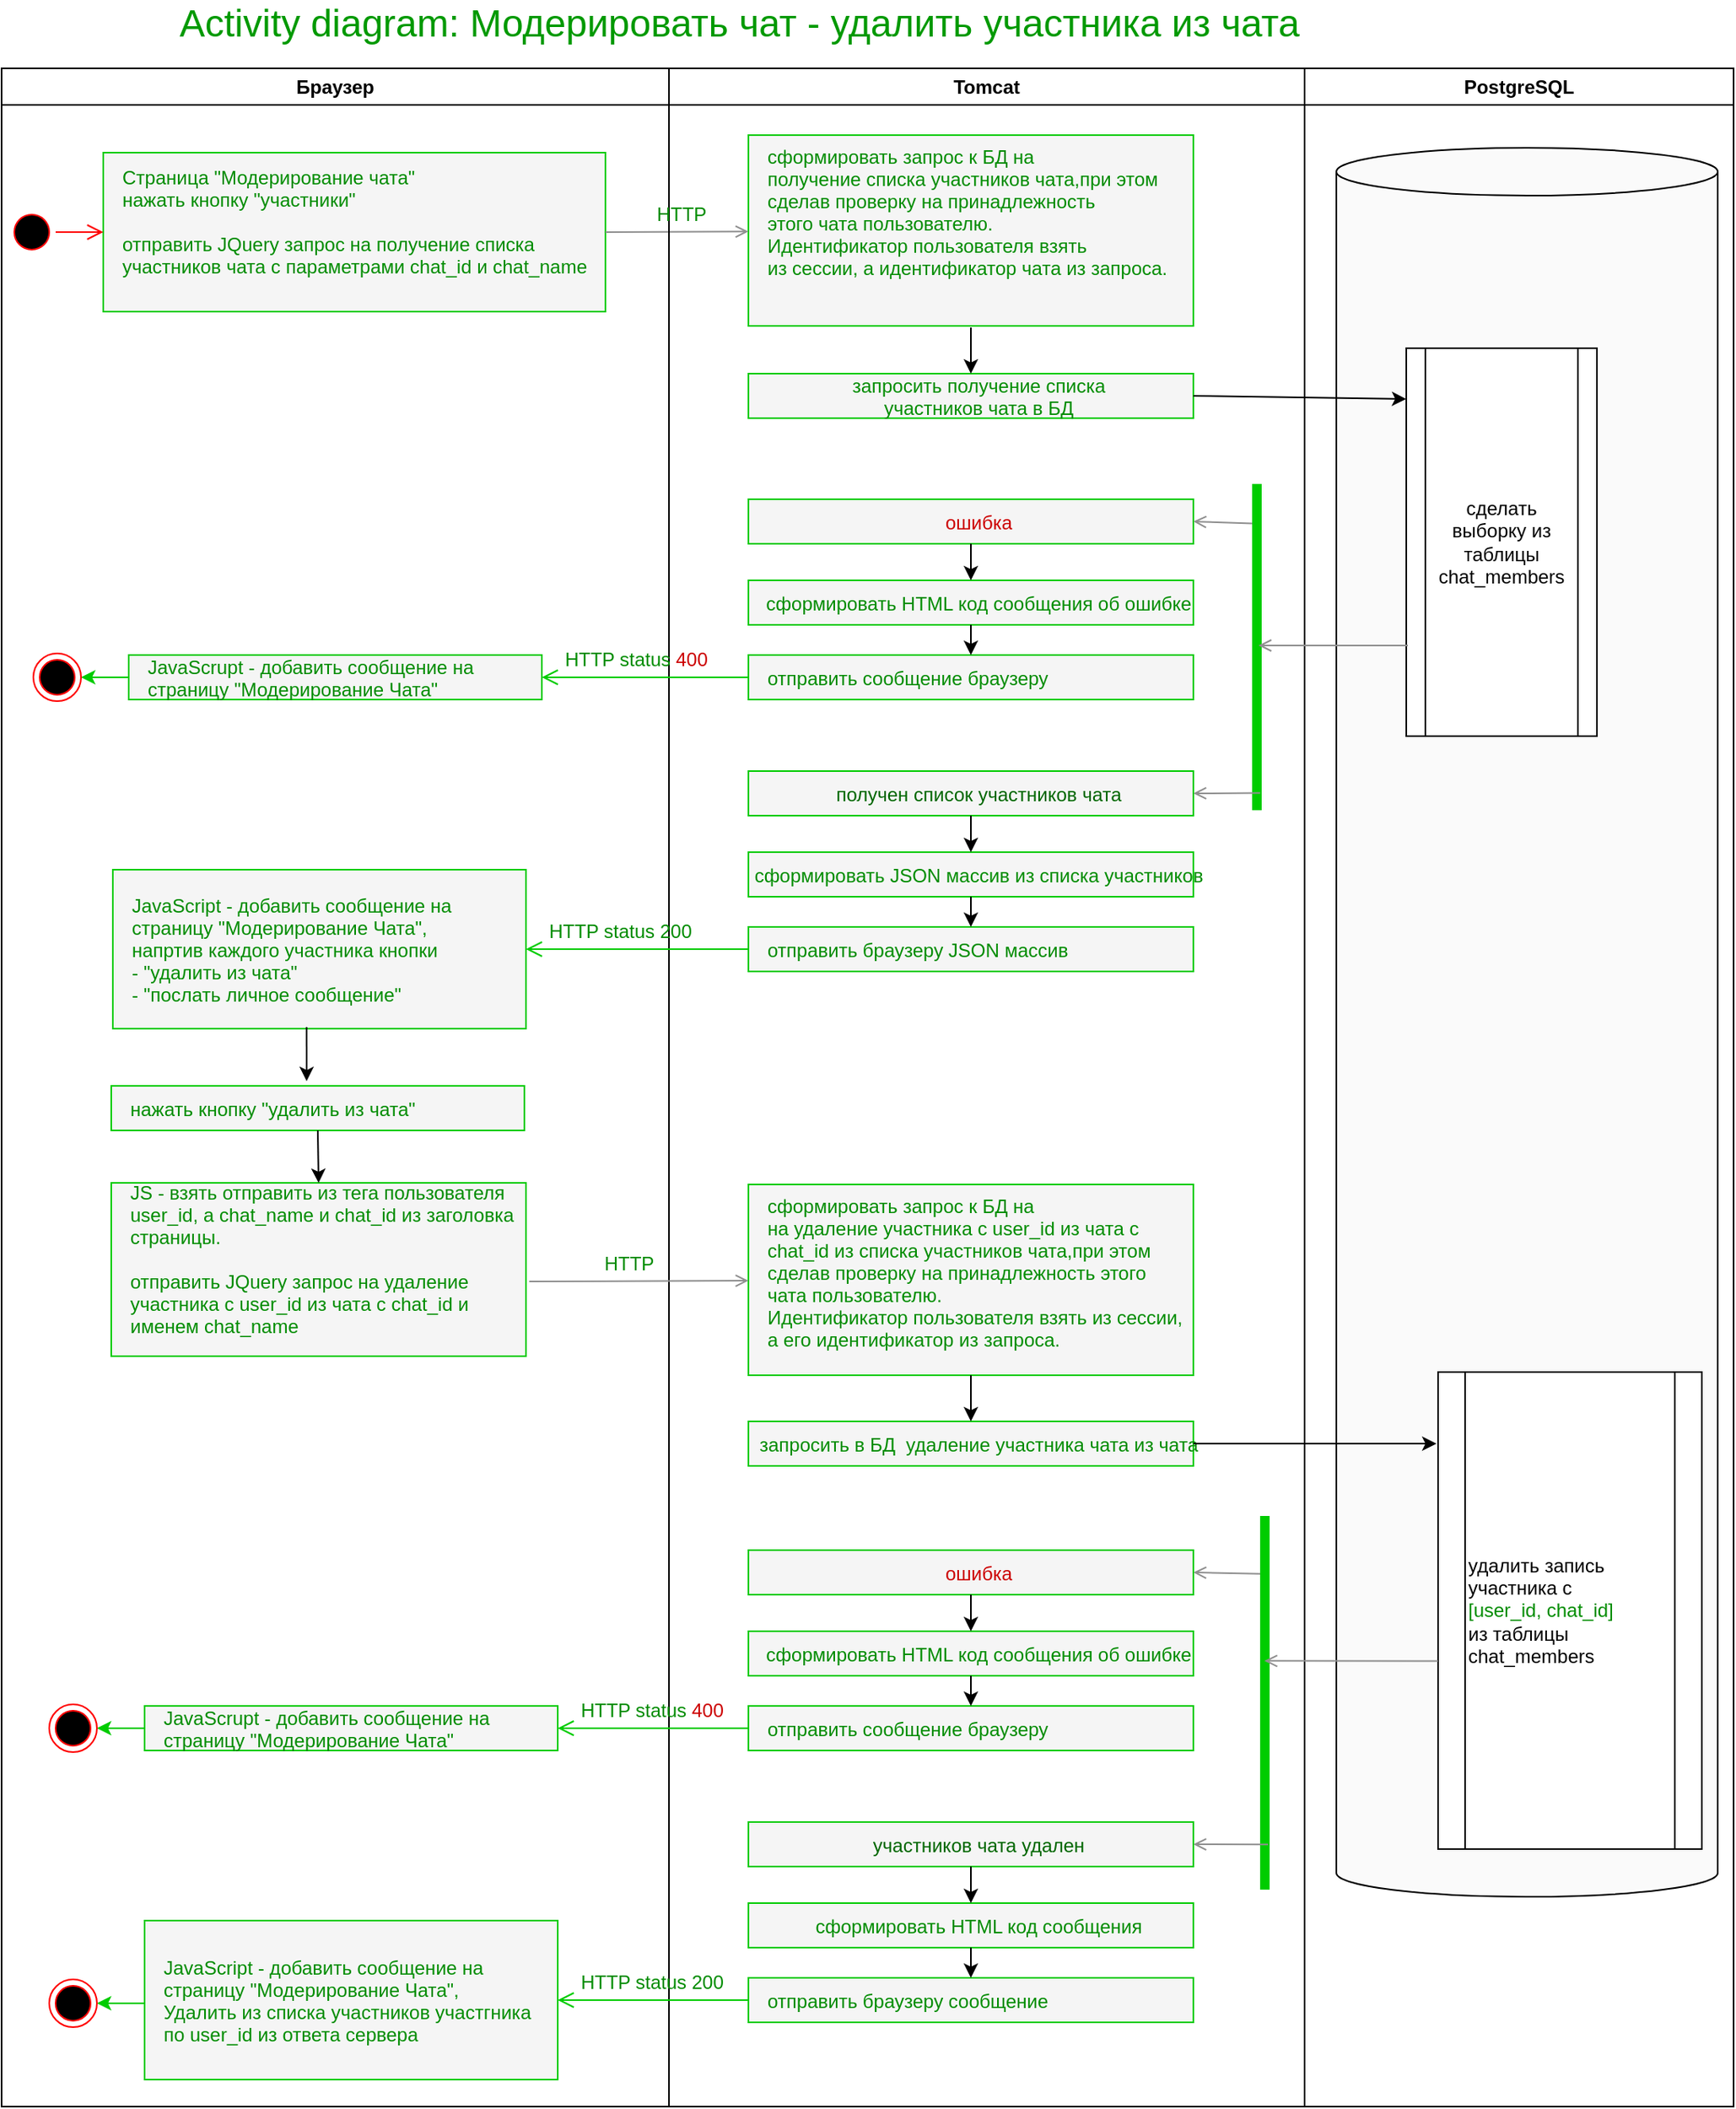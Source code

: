 <mxfile version="14.5.1" type="device"><diagram name="Page-1" id="e7e014a7-5840-1c2e-5031-d8a46d1fe8dd"><mxGraphModel dx="1086" dy="806" grid="1" gridSize="10" guides="1" tooltips="1" connect="1" arrows="1" fold="1" page="1" pageScale="1" pageWidth="1169" pageHeight="826" background="#ffffff" math="0" shadow="0"><root><mxCell id="0"/><mxCell id="1" parent="0"/><mxCell id="efD4BX0ZaGVkDCSMldKe-1" value="сформировать запрос к БД на &#10;получение списка участников чата,при этом &#10;сделав проверку на принадлежность &#10;этого чата пользователю. &#10;Идентификатор пользователя взять &#10;из сессии, а идентификатор чата из запроса. " style="align=left;spacingLeft=10;fillColor=#f5f5f5;strokeColor=#00CC00;fontColor=#008C00;container=0;verticalAlign=top;" vertex="1" parent="1"><mxGeometry x="520" y="120" width="280" height="120" as="geometry"/></mxCell><mxCell id="efD4BX0ZaGVkDCSMldKe-2" value="Страница &quot;Модерирование чата&quot;&#10;нажать кнопку &quot;участники&quot; &#10;&#10;отправить JQuery запрос на получение списка &#10;участников чата с параметрами chat_id и chat_name&#10;" style="align=left;spacingLeft=10;fillColor=#f5f5f5;strokeColor=#00CC00;fontColor=#008C00;container=0;" vertex="1" parent="1"><mxGeometry x="114" y="131" width="316" height="100" as="geometry"/></mxCell><mxCell id="efD4BX0ZaGVkDCSMldKe-3" value="" style="edgeStyle=elbowEdgeStyle;elbow=horizontal;verticalAlign=bottom;endArrow=open;endSize=8;strokeColor=#FF0000;endFill=1;rounded=0" edge="1" parent="1" source="efD4BX0ZaGVkDCSMldKe-7" target="efD4BX0ZaGVkDCSMldKe-2"><mxGeometry x="294" y="112" as="geometry"><mxPoint x="309" y="182" as="targetPoint"/></mxGeometry></mxCell><mxCell id="efD4BX0ZaGVkDCSMldKe-4" value="" style="endArrow=open;endFill=1;rounded=0;exitX=1;exitY=0.5;exitDx=0;exitDy=0;fontColor=#00CC00;strokeWidth=1;strokeColor=#8F8F8F;" edge="1" parent="1" source="efD4BX0ZaGVkDCSMldKe-2" target="efD4BX0ZaGVkDCSMldKe-1"><mxGeometry x="520" y="324" as="geometry"><mxPoint x="520" y="210" as="targetPoint"/></mxGeometry></mxCell><mxCell id="efD4BX0ZaGVkDCSMldKe-5" value="Activity diagram: Модерировать чат - удалить участника из чата" style="text;html=1;strokeColor=none;fillColor=none;align=left;verticalAlign=middle;whiteSpace=wrap;rounded=0;fontSize=24;fontColor=#009900;" vertex="1" parent="1"><mxGeometry x="160" y="40" width="890" height="20" as="geometry"/></mxCell><mxCell id="efD4BX0ZaGVkDCSMldKe-6" value="Браузер" style="swimlane;whiteSpace=wrap" vertex="1" parent="1"><mxGeometry x="50" y="78" width="420" height="1282" as="geometry"/></mxCell><mxCell id="efD4BX0ZaGVkDCSMldKe-7" value="" style="ellipse;shape=startState;fillColor=#000000;strokeColor=#ff0000;container=0;" vertex="1" parent="efD4BX0ZaGVkDCSMldKe-6"><mxGeometry x="4" y="88" width="30" height="30" as="geometry"/></mxCell><mxCell id="efD4BX0ZaGVkDCSMldKe-39" value="нажать кнопку &quot;удалить из чата&quot;" style="align=left;spacingLeft=10;fillColor=#f5f5f5;strokeColor=#00CC00;fontColor=#008C00;container=0;" vertex="1" parent="efD4BX0ZaGVkDCSMldKe-6"><mxGeometry x="69" y="640" width="260" height="28" as="geometry"/></mxCell><mxCell id="efD4BX0ZaGVkDCSMldKe-41" value="JS - взять отправить из тега пользователя &#10;user_id, а chat_name и chat_id из заголовка &#10;страницы.&#10;&#10;отправить JQuery запрос на удаление &#10;участника с user_id из чата с chat_id и&#10;именем chat_name &#10;" style="align=left;spacingLeft=10;fillColor=#f5f5f5;strokeColor=#00CC00;fontColor=#008C00;container=0;" vertex="1" parent="efD4BX0ZaGVkDCSMldKe-6"><mxGeometry x="69" y="701" width="261" height="109" as="geometry"/></mxCell><mxCell id="efD4BX0ZaGVkDCSMldKe-42" value="" style="endArrow=classic;html=1;fontColor=#006600;exitX=0.5;exitY=1;exitDx=0;exitDy=0;entryX=0.5;entryY=0;entryDx=0;entryDy=0;" edge="1" parent="efD4BX0ZaGVkDCSMldKe-6" source="efD4BX0ZaGVkDCSMldKe-39" target="efD4BX0ZaGVkDCSMldKe-41"><mxGeometry width="50" height="50" relative="1" as="geometry"><mxPoint x="300" y="682" as="sourcePoint"/><mxPoint x="350" y="632" as="targetPoint"/></mxGeometry></mxCell><mxCell id="efD4BX0ZaGVkDCSMldKe-46" value="HTTP" style="text;html=1;fillColor=none;align=center;verticalAlign=middle;whiteSpace=wrap;rounded=0;fontColor=#008C00;container=0;" vertex="1" parent="efD4BX0ZaGVkDCSMldKe-6"><mxGeometry x="370" y="742" width="50" height="20" as="geometry"/></mxCell><mxCell id="efD4BX0ZaGVkDCSMldKe-76" value="" style="endArrow=classic;html=1;strokeColor=#00CC00;strokeWidth=1;fontSize=24;fontColor=#009900;entryX=1;entryY=0.5;entryDx=0;entryDy=0;exitX=0;exitY=0.5;exitDx=0;exitDy=0;" edge="1" target="efD4BX0ZaGVkDCSMldKe-77" parent="efD4BX0ZaGVkDCSMldKe-6"><mxGeometry width="50" height="50" relative="1" as="geometry"><mxPoint x="90" y="1217" as="sourcePoint"/><mxPoint x="-300" y="1097" as="targetPoint"/></mxGeometry></mxCell><mxCell id="efD4BX0ZaGVkDCSMldKe-77" value="" style="ellipse;shape=endState;fillColor=#000000;strokeColor=#ff0000;container=0;" vertex="1" parent="efD4BX0ZaGVkDCSMldKe-6"><mxGeometry x="30" y="1202" width="30" height="30" as="geometry"/></mxCell><mxCell id="efD4BX0ZaGVkDCSMldKe-8" value="Tomcat" style="swimlane;whiteSpace=wrap" vertex="1" parent="1"><mxGeometry x="470" y="78" width="400" height="1282" as="geometry"/></mxCell><mxCell id="efD4BX0ZaGVkDCSMldKe-9" value="запросить получение списка&#10;участников чата в БД" style="align=center;spacingLeft=10;fillColor=#f5f5f5;strokeColor=#00CC00;fontColor=#008C00;container=0;" vertex="1" parent="efD4BX0ZaGVkDCSMldKe-8"><mxGeometry x="50" y="192" width="280" height="28" as="geometry"/></mxCell><mxCell id="efD4BX0ZaGVkDCSMldKe-10" value="HTTP" style="text;html=1;fillColor=none;align=center;verticalAlign=middle;whiteSpace=wrap;rounded=0;fontColor=#008C00;container=0;" vertex="1" parent="efD4BX0ZaGVkDCSMldKe-8"><mxGeometry x="-17" y="82" width="50" height="20" as="geometry"/></mxCell><mxCell id="efD4BX0ZaGVkDCSMldKe-11" value="ошибка" style="align=center;spacingLeft=10;fillColor=#f5f5f5;strokeColor=#00CC00;container=0;fontColor=#CC0000;" vertex="1" parent="efD4BX0ZaGVkDCSMldKe-8"><mxGeometry x="50" y="271" width="280" height="28" as="geometry"/></mxCell><mxCell id="efD4BX0ZaGVkDCSMldKe-12" value="сформировать HTML код сообщения об ошибке" style="align=center;spacingLeft=10;fillColor=#f5f5f5;strokeColor=#00CC00;fontColor=#008C00;container=0;" vertex="1" parent="efD4BX0ZaGVkDCSMldKe-8"><mxGeometry x="50" y="322" width="280" height="28" as="geometry"/></mxCell><mxCell id="efD4BX0ZaGVkDCSMldKe-13" value="HTTP status &lt;font color=&quot;#cc0000&quot;&gt;400&lt;/font&gt;" style="text;html=1;fillColor=none;align=center;verticalAlign=middle;whiteSpace=wrap;rounded=0;fontColor=#008C00;container=0;" vertex="1" parent="efD4BX0ZaGVkDCSMldKe-8"><mxGeometry x="-81" y="362" width="121" height="20" as="geometry"/></mxCell><mxCell id="efD4BX0ZaGVkDCSMldKe-14" value="отправить сообщение браузеру" style="align=left;spacingLeft=10;fillColor=#f5f5f5;strokeColor=#00CC00;fontColor=#008C00;container=0;" vertex="1" parent="efD4BX0ZaGVkDCSMldKe-8"><mxGeometry x="50" y="369" width="280" height="28" as="geometry"/></mxCell><mxCell id="efD4BX0ZaGVkDCSMldKe-15" value="" style="edgeStyle=elbowEdgeStyle;elbow=horizontal;verticalAlign=bottom;endArrow=open;endSize=8;endFill=1;rounded=0;exitX=0;exitY=0.5;exitDx=0;exitDy=0;strokeColor=#00CC00;entryX=1;entryY=0.5;entryDx=0;entryDy=0;" edge="1" parent="efD4BX0ZaGVkDCSMldKe-8" source="efD4BX0ZaGVkDCSMldKe-14" target="efD4BX0ZaGVkDCSMldKe-16"><mxGeometry x="-330" y="-75" as="geometry"><mxPoint x="-10" y="383" as="targetPoint"/><mxPoint x="-388" y="278" as="sourcePoint"/></mxGeometry></mxCell><mxCell id="efD4BX0ZaGVkDCSMldKe-16" value="JavaScrupt - добавить сообщение на &#10;страницу &quot;Модерирование Чата&quot;" style="align=left;spacingLeft=10;fillColor=#f5f5f5;strokeColor=#00CC00;fontColor=#008C00;container=0;" vertex="1" parent="efD4BX0ZaGVkDCSMldKe-8"><mxGeometry x="-340" y="369" width="260" height="28" as="geometry"/></mxCell><mxCell id="efD4BX0ZaGVkDCSMldKe-17" value="" style="endArrow=classic;html=1;strokeColor=#00CC00;strokeWidth=1;fontSize=24;fontColor=#009900;entryX=1;entryY=0.5;entryDx=0;entryDy=0;exitX=0;exitY=0.5;exitDx=0;exitDy=0;" edge="1" parent="efD4BX0ZaGVkDCSMldKe-8" source="efD4BX0ZaGVkDCSMldKe-16" target="efD4BX0ZaGVkDCSMldKe-18"><mxGeometry width="50" height="50" relative="1" as="geometry"><mxPoint x="160" y="469" as="sourcePoint"/><mxPoint x="210" y="419" as="targetPoint"/></mxGeometry></mxCell><mxCell id="efD4BX0ZaGVkDCSMldKe-18" value="" style="ellipse;shape=endState;fillColor=#000000;strokeColor=#ff0000;container=0;" vertex="1" parent="efD4BX0ZaGVkDCSMldKe-8"><mxGeometry x="-400" y="368" width="30" height="30" as="geometry"/></mxCell><mxCell id="efD4BX0ZaGVkDCSMldKe-19" value="" style="endArrow=classic;html=1;fontColor=#CC0000;entryX=0.5;entryY=0;entryDx=0;entryDy=0;exitX=0.5;exitY=1;exitDx=0;exitDy=0;" edge="1" parent="efD4BX0ZaGVkDCSMldKe-8" source="efD4BX0ZaGVkDCSMldKe-11" target="efD4BX0ZaGVkDCSMldKe-12"><mxGeometry width="50" height="50" relative="1" as="geometry"><mxPoint x="117" y="322" as="sourcePoint"/><mxPoint x="167" y="272" as="targetPoint"/></mxGeometry></mxCell><mxCell id="efD4BX0ZaGVkDCSMldKe-20" value="" style="endArrow=classic;html=1;fontColor=#CC0000;exitX=0.5;exitY=1;exitDx=0;exitDy=0;entryX=0.5;entryY=0;entryDx=0;entryDy=0;" edge="1" parent="efD4BX0ZaGVkDCSMldKe-8" source="efD4BX0ZaGVkDCSMldKe-12" target="efD4BX0ZaGVkDCSMldKe-14"><mxGeometry width="50" height="50" relative="1" as="geometry"><mxPoint x="117" y="322" as="sourcePoint"/><mxPoint x="167" y="272" as="targetPoint"/></mxGeometry></mxCell><mxCell id="efD4BX0ZaGVkDCSMldKe-43" value="сформировать запрос к БД на &#10;на удаление участника с user_id из чата с &#10;chat_id из списка участников чата,при этом &#10;сделав проверку на принадлежность этого &#10;чата пользователю. &#10;Идентификатор пользователя взять из сессии, &#10;а его идентификатор из запроса. " style="align=left;spacingLeft=10;fillColor=#f5f5f5;strokeColor=#00CC00;fontColor=#008C00;container=0;verticalAlign=top;" vertex="1" parent="efD4BX0ZaGVkDCSMldKe-8"><mxGeometry x="50" y="702" width="280" height="120" as="geometry"/></mxCell><mxCell id="efD4BX0ZaGVkDCSMldKe-45" value="запросить в БД  удаление участника чата из чата" style="align=center;spacingLeft=10;fillColor=#f5f5f5;strokeColor=#00CC00;fontColor=#008C00;container=0;" vertex="1" parent="efD4BX0ZaGVkDCSMldKe-8"><mxGeometry x="50" y="851" width="280" height="28" as="geometry"/></mxCell><mxCell id="efD4BX0ZaGVkDCSMldKe-47" value="" style="endArrow=classic;html=1;exitX=0.5;exitY=1;exitDx=0;exitDy=0;" edge="1" parent="efD4BX0ZaGVkDCSMldKe-8" source="efD4BX0ZaGVkDCSMldKe-43" target="efD4BX0ZaGVkDCSMldKe-45"><mxGeometry width="50" height="50" relative="1" as="geometry"><mxPoint x="180" y="842" as="sourcePoint"/><mxPoint x="180" y="872" as="targetPoint"/></mxGeometry></mxCell><mxCell id="efD4BX0ZaGVkDCSMldKe-54" value="" style="endArrow=open;endFill=1;rounded=0;fontColor=#00CC00;strokeWidth=1;exitX=0.155;exitY=0.7;exitDx=0;exitDy=0;exitPerimeter=0;strokeColor=#8F8F8F;entryX=1;entryY=0.5;entryDx=0;entryDy=0;" edge="1" parent="efD4BX0ZaGVkDCSMldKe-8" source="efD4BX0ZaGVkDCSMldKe-55" target="efD4BX0ZaGVkDCSMldKe-57"><mxGeometry x="-92.69" y="608" as="geometry"><mxPoint x="280" y="940" as="targetPoint"/><mxPoint x="435.31" y="809.25" as="sourcePoint"/></mxGeometry></mxCell><mxCell id="efD4BX0ZaGVkDCSMldKe-55" value="" style="shape=line;strokeWidth=6;rotation=90;strokeColor=#00CC00;" vertex="1" parent="efD4BX0ZaGVkDCSMldKe-8"><mxGeometry x="257.5" y="1020.5" width="235" height="15" as="geometry"/></mxCell><mxCell id="efD4BX0ZaGVkDCSMldKe-56" value="" style="endArrow=open;endFill=1;rounded=0;fontColor=#00CC00;strokeWidth=1;strokeColor=#8F8F8F;entryX=1;entryY=0.5;entryDx=0;entryDy=0;exitX=0.879;exitY=0.367;exitDx=0;exitDy=0;exitPerimeter=0;" edge="1" parent="efD4BX0ZaGVkDCSMldKe-8" source="efD4BX0ZaGVkDCSMldKe-55" target="efD4BX0ZaGVkDCSMldKe-67"><mxGeometry x="-52.69" y="783" as="geometry"><mxPoint x="350" y="1062" as="targetPoint"/><mxPoint x="427" y="1062" as="sourcePoint"/></mxGeometry></mxCell><mxCell id="efD4BX0ZaGVkDCSMldKe-57" value="ошибка" style="align=center;spacingLeft=10;fillColor=#f5f5f5;strokeColor=#00CC00;container=0;fontColor=#CC0000;" vertex="1" parent="efD4BX0ZaGVkDCSMldKe-8"><mxGeometry x="50" y="932" width="280" height="28" as="geometry"/></mxCell><mxCell id="efD4BX0ZaGVkDCSMldKe-58" value="сформировать HTML код сообщения об ошибке" style="align=center;spacingLeft=10;fillColor=#f5f5f5;strokeColor=#00CC00;fontColor=#008C00;container=0;" vertex="1" parent="efD4BX0ZaGVkDCSMldKe-8"><mxGeometry x="50" y="983" width="280" height="28" as="geometry"/></mxCell><mxCell id="efD4BX0ZaGVkDCSMldKe-59" value="HTTP status &lt;font color=&quot;#cc0000&quot;&gt;400&lt;/font&gt;" style="text;html=1;fillColor=none;align=center;verticalAlign=middle;whiteSpace=wrap;rounded=0;fontColor=#008C00;container=0;" vertex="1" parent="efD4BX0ZaGVkDCSMldKe-8"><mxGeometry x="-71" y="1023" width="121" height="20" as="geometry"/></mxCell><mxCell id="efD4BX0ZaGVkDCSMldKe-60" value="отправить сообщение браузеру" style="align=left;spacingLeft=10;fillColor=#f5f5f5;strokeColor=#00CC00;fontColor=#008C00;container=0;" vertex="1" parent="efD4BX0ZaGVkDCSMldKe-8"><mxGeometry x="50" y="1030" width="280" height="28" as="geometry"/></mxCell><mxCell id="efD4BX0ZaGVkDCSMldKe-61" value="" style="edgeStyle=elbowEdgeStyle;elbow=horizontal;verticalAlign=bottom;endArrow=open;endSize=8;endFill=1;rounded=0;exitX=0;exitY=0.5;exitDx=0;exitDy=0;strokeColor=#00CC00;entryX=1;entryY=0.5;entryDx=0;entryDy=0;" edge="1" parent="efD4BX0ZaGVkDCSMldKe-8" source="efD4BX0ZaGVkDCSMldKe-60" target="efD4BX0ZaGVkDCSMldKe-62"><mxGeometry x="-790" y="508" as="geometry"><mxPoint x="-470" y="966" as="targetPoint"/><mxPoint x="-848" y="861" as="sourcePoint"/></mxGeometry></mxCell><mxCell id="efD4BX0ZaGVkDCSMldKe-62" value="JavaScrupt - добавить сообщение на &#10;страницу &quot;Модерирование Чата&quot;" style="align=left;spacingLeft=10;fillColor=#f5f5f5;strokeColor=#00CC00;fontColor=#008C00;container=0;" vertex="1" parent="efD4BX0ZaGVkDCSMldKe-8"><mxGeometry x="-330" y="1030" width="260" height="28" as="geometry"/></mxCell><mxCell id="efD4BX0ZaGVkDCSMldKe-63" value="" style="endArrow=classic;html=1;strokeColor=#00CC00;strokeWidth=1;fontSize=24;fontColor=#009900;entryX=1;entryY=0.5;entryDx=0;entryDy=0;exitX=0;exitY=0.5;exitDx=0;exitDy=0;" edge="1" parent="efD4BX0ZaGVkDCSMldKe-8" source="efD4BX0ZaGVkDCSMldKe-62" target="efD4BX0ZaGVkDCSMldKe-64"><mxGeometry width="50" height="50" relative="1" as="geometry"><mxPoint x="-300" y="1052" as="sourcePoint"/><mxPoint x="-250" y="1002" as="targetPoint"/></mxGeometry></mxCell><mxCell id="efD4BX0ZaGVkDCSMldKe-64" value="" style="ellipse;shape=endState;fillColor=#000000;strokeColor=#ff0000;container=0;" vertex="1" parent="efD4BX0ZaGVkDCSMldKe-8"><mxGeometry x="-390" y="1029" width="30" height="30" as="geometry"/></mxCell><mxCell id="efD4BX0ZaGVkDCSMldKe-65" value="" style="endArrow=classic;html=1;fontColor=#CC0000;entryX=0.5;entryY=0;entryDx=0;entryDy=0;exitX=0.5;exitY=1;exitDx=0;exitDy=0;" edge="1" parent="efD4BX0ZaGVkDCSMldKe-8" source="efD4BX0ZaGVkDCSMldKe-57" target="efD4BX0ZaGVkDCSMldKe-58"><mxGeometry width="50" height="50" relative="1" as="geometry"><mxPoint x="-350" y="905" as="sourcePoint"/><mxPoint x="-300" y="855" as="targetPoint"/></mxGeometry></mxCell><mxCell id="efD4BX0ZaGVkDCSMldKe-66" value="" style="endArrow=classic;html=1;fontColor=#CC0000;exitX=0.5;exitY=1;exitDx=0;exitDy=0;entryX=0.5;entryY=0;entryDx=0;entryDy=0;" edge="1" parent="efD4BX0ZaGVkDCSMldKe-8" source="efD4BX0ZaGVkDCSMldKe-58" target="efD4BX0ZaGVkDCSMldKe-60"><mxGeometry width="50" height="50" relative="1" as="geometry"><mxPoint x="-350" y="905" as="sourcePoint"/><mxPoint x="-300" y="855" as="targetPoint"/></mxGeometry></mxCell><mxCell id="efD4BX0ZaGVkDCSMldKe-67" value="участников чата удален" style="align=center;spacingLeft=10;fillColor=#f5f5f5;strokeColor=#00CC00;container=0;fontColor=#006600;" vertex="1" parent="efD4BX0ZaGVkDCSMldKe-8"><mxGeometry x="50" y="1103" width="280" height="28" as="geometry"/></mxCell><mxCell id="efD4BX0ZaGVkDCSMldKe-68" value="сформировать HTML код сообщения" style="align=center;spacingLeft=10;fillColor=#f5f5f5;strokeColor=#00CC00;fontColor=#008C00;container=0;" vertex="1" parent="efD4BX0ZaGVkDCSMldKe-8"><mxGeometry x="50" y="1154" width="280" height="28" as="geometry"/></mxCell><mxCell id="efD4BX0ZaGVkDCSMldKe-69" value="HTTP status 200" style="text;html=1;fillColor=none;align=center;verticalAlign=middle;whiteSpace=wrap;rounded=0;fontColor=#008C00;container=0;" vertex="1" parent="efD4BX0ZaGVkDCSMldKe-8"><mxGeometry x="-71" y="1194" width="121" height="20" as="geometry"/></mxCell><mxCell id="efD4BX0ZaGVkDCSMldKe-70" value="отправить браузеру сообщение" style="align=left;spacingLeft=10;fillColor=#f5f5f5;strokeColor=#00CC00;fontColor=#008C00;container=0;" vertex="1" parent="efD4BX0ZaGVkDCSMldKe-8"><mxGeometry x="50" y="1201" width="280" height="28" as="geometry"/></mxCell><mxCell id="efD4BX0ZaGVkDCSMldKe-71" value="" style="edgeStyle=elbowEdgeStyle;elbow=horizontal;verticalAlign=bottom;endArrow=open;endSize=8;endFill=1;rounded=0;exitX=0;exitY=0.5;exitDx=0;exitDy=0;strokeColor=#00CC00;entryX=1;entryY=0.5;entryDx=0;entryDy=0;" edge="1" parent="efD4BX0ZaGVkDCSMldKe-8" source="efD4BX0ZaGVkDCSMldKe-70" target="efD4BX0ZaGVkDCSMldKe-72"><mxGeometry x="-780" y="629" as="geometry"><mxPoint x="-460" y="1087" as="targetPoint"/><mxPoint x="-838" y="982" as="sourcePoint"/></mxGeometry></mxCell><mxCell id="efD4BX0ZaGVkDCSMldKe-72" value="JavaScript - добавить сообщение на &#10;страницу &quot;Модерирование Чата&quot;, &#10;Удалить из списка участников участгника &#10;по user_id из ответа сервера" style="align=left;spacingLeft=10;fillColor=#f5f5f5;strokeColor=#00CC00;fontColor=#008C00;container=0;" vertex="1" parent="efD4BX0ZaGVkDCSMldKe-8"><mxGeometry x="-330" y="1165" width="260" height="100" as="geometry"/></mxCell><mxCell id="efD4BX0ZaGVkDCSMldKe-73" value="" style="endArrow=classic;html=1;fontColor=#CC0000;entryX=0.5;entryY=0;entryDx=0;entryDy=0;exitX=0.5;exitY=1;exitDx=0;exitDy=0;" edge="1" parent="efD4BX0ZaGVkDCSMldKe-8" source="efD4BX0ZaGVkDCSMldKe-67" target="efD4BX0ZaGVkDCSMldKe-68"><mxGeometry width="50" height="50" relative="1" as="geometry"><mxPoint x="-340" y="1026" as="sourcePoint"/><mxPoint x="-290" y="976" as="targetPoint"/></mxGeometry></mxCell><mxCell id="efD4BX0ZaGVkDCSMldKe-74" value="" style="endArrow=classic;html=1;fontColor=#CC0000;exitX=0.5;exitY=1;exitDx=0;exitDy=0;entryX=0.5;entryY=0;entryDx=0;entryDy=0;" edge="1" parent="efD4BX0ZaGVkDCSMldKe-8" source="efD4BX0ZaGVkDCSMldKe-68" target="efD4BX0ZaGVkDCSMldKe-70"><mxGeometry width="50" height="50" relative="1" as="geometry"><mxPoint x="-340" y="1026" as="sourcePoint"/><mxPoint x="-290" y="976" as="targetPoint"/></mxGeometry></mxCell><mxCell id="efD4BX0ZaGVkDCSMldKe-21" value="PostgreSQL" style="swimlane;whiteSpace=wrap" vertex="1" parent="1"><mxGeometry x="870" y="78" width="270" height="1282" as="geometry"/></mxCell><mxCell id="efD4BX0ZaGVkDCSMldKe-22" value="" style="shape=cylinder3;whiteSpace=wrap;html=1;boundedLbl=1;backgroundOutline=1;size=15;fillColor=#FAFAFA;" vertex="1" parent="efD4BX0ZaGVkDCSMldKe-21"><mxGeometry x="20" y="50" width="240" height="1100" as="geometry"/></mxCell><mxCell id="efD4BX0ZaGVkDCSMldKe-49" value="&lt;span style=&quot;color: rgb(0 , 0 , 0)&quot;&gt;сделать выборку из&lt;/span&gt;&lt;br style=&quot;color: rgb(0 , 0 , 0)&quot;&gt;&lt;span style=&quot;color: rgb(0 , 0 , 0)&quot;&gt;таблицы&lt;/span&gt;&lt;br style=&quot;color: rgb(0 , 0 , 0)&quot;&gt;&lt;span style=&quot;color: rgb(0 , 0 , 0)&quot;&gt;chat_members&lt;/span&gt;" style="shape=process;whiteSpace=wrap;html=1;backgroundOutline=1;fontColor=#006600;" vertex="1" parent="efD4BX0ZaGVkDCSMldKe-21"><mxGeometry x="64" y="176" width="120" height="244" as="geometry"/></mxCell><mxCell id="efD4BX0ZaGVkDCSMldKe-50" value="&lt;span style=&quot;color: rgb(0 , 0 , 0)&quot;&gt;удалить запись участника с &lt;br&gt;&lt;/span&gt;&lt;span style=&quot;color: rgb(0 , 140 , 0)&quot;&gt;[user_id,&amp;nbsp;&lt;/span&gt;&lt;span style=&quot;color: rgb(0 , 140 , 0)&quot;&gt;chat_id]&lt;/span&gt;&lt;span style=&quot;color: rgb(0 , 0 , 0)&quot;&gt;&lt;br&gt;из&amp;nbsp;&lt;/span&gt;&lt;span style=&quot;color: rgb(0 , 0 , 0)&quot;&gt;таблицы&lt;/span&gt;&lt;br style=&quot;color: rgb(0 , 0 , 0)&quot;&gt;&lt;span style=&quot;color: rgb(0 , 0 , 0)&quot;&gt;chat_members&lt;/span&gt;" style="shape=process;whiteSpace=wrap;html=1;backgroundOutline=1;fontColor=#006600;align=left;" vertex="1" parent="efD4BX0ZaGVkDCSMldKe-21"><mxGeometry x="84" y="820" width="166" height="300" as="geometry"/></mxCell><mxCell id="efD4BX0ZaGVkDCSMldKe-23" value="" style="endArrow=classic;html=1;" edge="1" parent="1" target="efD4BX0ZaGVkDCSMldKe-9"><mxGeometry width="50" height="50" relative="1" as="geometry"><mxPoint x="660" y="241" as="sourcePoint"/><mxPoint x="640" y="290" as="targetPoint"/></mxGeometry></mxCell><mxCell id="efD4BX0ZaGVkDCSMldKe-24" value="" style="endArrow=classic;html=1;entryX=0;entryY=0.131;entryDx=0;entryDy=0;entryPerimeter=0;exitX=1;exitY=0.5;exitDx=0;exitDy=0;" edge="1" parent="1" source="efD4BX0ZaGVkDCSMldKe-9" target="efD4BX0ZaGVkDCSMldKe-49"><mxGeometry width="50" height="50" relative="1" as="geometry"><mxPoint x="810" y="286" as="sourcePoint"/><mxPoint x="889" y="286" as="targetPoint"/></mxGeometry></mxCell><mxCell id="efD4BX0ZaGVkDCSMldKe-25" value="" style="endArrow=open;endFill=1;rounded=0;fontColor=#00CC00;strokeWidth=1;exitX=0.122;exitY=0.434;exitDx=0;exitDy=0;exitPerimeter=0;entryX=1;entryY=0.5;entryDx=0;entryDy=0;strokeColor=#8F8F8F;" edge="1" parent="1" source="efD4BX0ZaGVkDCSMldKe-26" target="efD4BX0ZaGVkDCSMldKe-11"><mxGeometry x="362" y="109" as="geometry"><mxPoint x="780.5" y="310" as="targetPoint"/><mxPoint x="890" y="310.25" as="sourcePoint"/></mxGeometry></mxCell><mxCell id="efD4BX0ZaGVkDCSMldKe-26" value="" style="shape=line;strokeWidth=6;rotation=90;strokeColor=#00CC00;" vertex="1" parent="1"><mxGeometry x="737.35" y="434.53" width="205.31" height="15" as="geometry"/></mxCell><mxCell id="efD4BX0ZaGVkDCSMldKe-27" value="" style="endArrow=open;endFill=1;rounded=0;fontColor=#00CC00;strokeWidth=1;strokeColor=#8F8F8F;" edge="1" parent="1"><mxGeometry x="372" y="119" as="geometry"><mxPoint x="841" y="441" as="targetPoint"/><mxPoint x="935" y="441" as="sourcePoint"/></mxGeometry></mxCell><mxCell id="efD4BX0ZaGVkDCSMldKe-28" value="" style="endArrow=open;endFill=1;rounded=0;fontColor=#00CC00;strokeWidth=1;exitX=0.947;exitY=0.367;exitDx=0;exitDy=0;exitPerimeter=0;entryX=1;entryY=0.5;entryDx=0;entryDy=0;strokeColor=#8F8F8F;" edge="1" parent="1" source="efD4BX0ZaGVkDCSMldKe-26" target="efD4BX0ZaGVkDCSMldKe-29"><mxGeometry x="362" y="264" as="geometry"><mxPoint x="780.5" y="536" as="targetPoint"/><mxPoint x="841.005" y="464.025" as="sourcePoint"/></mxGeometry></mxCell><mxCell id="efD4BX0ZaGVkDCSMldKe-29" value="получен список участников чата" style="align=center;spacingLeft=10;fillColor=#f5f5f5;strokeColor=#00CC00;container=0;fontColor=#006600;" vertex="1" parent="1"><mxGeometry x="520" y="520" width="280" height="28" as="geometry"/></mxCell><mxCell id="efD4BX0ZaGVkDCSMldKe-30" value="сформировать JSON массив из списка участников" style="align=center;spacingLeft=10;fillColor=#f5f5f5;strokeColor=#00CC00;fontColor=#008C00;container=0;" vertex="1" parent="1"><mxGeometry x="520" y="571" width="280" height="28" as="geometry"/></mxCell><mxCell id="efD4BX0ZaGVkDCSMldKe-31" value="HTTP status 200" style="text;html=1;fillColor=none;align=center;verticalAlign=middle;whiteSpace=wrap;rounded=0;fontColor=#008C00;container=0;" vertex="1" parent="1"><mxGeometry x="379" y="611" width="121" height="20" as="geometry"/></mxCell><mxCell id="efD4BX0ZaGVkDCSMldKe-32" value="отправить браузеру JSON массив" style="align=left;spacingLeft=10;fillColor=#f5f5f5;strokeColor=#00CC00;fontColor=#008C00;container=0;" vertex="1" parent="1"><mxGeometry x="520" y="618" width="280" height="28" as="geometry"/></mxCell><mxCell id="efD4BX0ZaGVkDCSMldKe-33" value="" style="edgeStyle=elbowEdgeStyle;elbow=horizontal;verticalAlign=bottom;endArrow=open;endSize=8;endFill=1;rounded=0;exitX=0;exitY=0.5;exitDx=0;exitDy=0;strokeColor=#00CC00;entryX=1;entryY=0.5;entryDx=0;entryDy=0;" edge="1" parent="1" source="efD4BX0ZaGVkDCSMldKe-32" target="efD4BX0ZaGVkDCSMldKe-34"><mxGeometry x="-330" y="46" as="geometry"><mxPoint x="-10" y="504" as="targetPoint"/><mxPoint x="-388" y="399" as="sourcePoint"/></mxGeometry></mxCell><mxCell id="efD4BX0ZaGVkDCSMldKe-34" value="JavaScript - добавить сообщение на &#10;страницу &quot;Модерирование Чата&quot;, &#10;напртив каждого участника кнопки &#10;- &quot;удалить из чата&quot; &#10;- &quot;послать личное сообщение&quot;" style="align=left;spacingLeft=10;fillColor=#f5f5f5;strokeColor=#00CC00;fontColor=#008C00;container=0;" vertex="1" parent="1"><mxGeometry x="120" y="582" width="260" height="100" as="geometry"/></mxCell><mxCell id="efD4BX0ZaGVkDCSMldKe-37" value="" style="endArrow=classic;html=1;fontColor=#CC0000;entryX=0.5;entryY=0;entryDx=0;entryDy=0;exitX=0.5;exitY=1;exitDx=0;exitDy=0;" edge="1" parent="1" source="efD4BX0ZaGVkDCSMldKe-29" target="efD4BX0ZaGVkDCSMldKe-30"><mxGeometry width="50" height="50" relative="1" as="geometry"><mxPoint x="128" y="443" as="sourcePoint"/><mxPoint x="178" y="393" as="targetPoint"/></mxGeometry></mxCell><mxCell id="efD4BX0ZaGVkDCSMldKe-38" value="" style="endArrow=classic;html=1;fontColor=#CC0000;exitX=0.5;exitY=1;exitDx=0;exitDy=0;entryX=0.5;entryY=0;entryDx=0;entryDy=0;" edge="1" parent="1" source="efD4BX0ZaGVkDCSMldKe-30" target="efD4BX0ZaGVkDCSMldKe-32"><mxGeometry width="50" height="50" relative="1" as="geometry"><mxPoint x="128" y="443" as="sourcePoint"/><mxPoint x="178" y="393" as="targetPoint"/></mxGeometry></mxCell><mxCell id="efD4BX0ZaGVkDCSMldKe-40" value="" style="endArrow=classic;html=1;exitX=0.469;exitY=0.99;exitDx=0;exitDy=0;entryX=0.473;entryY=-0.107;entryDx=0;entryDy=0;entryPerimeter=0;exitPerimeter=0;" edge="1" parent="1" source="efD4BX0ZaGVkDCSMldKe-34" target="efD4BX0ZaGVkDCSMldKe-39"><mxGeometry width="50" height="50" relative="1" as="geometry"><mxPoint x="530" y="640" as="sourcePoint"/><mxPoint x="580" y="590" as="targetPoint"/></mxGeometry></mxCell><mxCell id="efD4BX0ZaGVkDCSMldKe-44" value="" style="endArrow=open;endFill=1;rounded=0;exitX=1.008;exitY=0.569;exitDx=0;exitDy=0;fontColor=#00CC00;strokeWidth=1;strokeColor=#8F8F8F;exitPerimeter=0;" edge="1" parent="1" target="efD4BX0ZaGVkDCSMldKe-43" source="efD4BX0ZaGVkDCSMldKe-41"><mxGeometry x="520" y="984" as="geometry"><mxPoint x="520" y="870" as="targetPoint"/><mxPoint x="430" y="841" as="sourcePoint"/></mxGeometry></mxCell><mxCell id="efD4BX0ZaGVkDCSMldKe-51" value="" style="endArrow=classic;html=1;exitX=1;exitY=0.5;exitDx=0;exitDy=0;entryX=-0.006;entryY=0.15;entryDx=0;entryDy=0;entryPerimeter=0;" edge="1" parent="1" target="efD4BX0ZaGVkDCSMldKe-50" source="efD4BX0ZaGVkDCSMldKe-45"><mxGeometry width="50" height="50" relative="1" as="geometry"><mxPoint x="800" y="842" as="sourcePoint"/><mxPoint x="909" y="842" as="targetPoint"/></mxGeometry></mxCell><mxCell id="efD4BX0ZaGVkDCSMldKe-52" value="" style="endArrow=open;endFill=1;rounded=0;fontColor=#00CC00;strokeWidth=1;strokeColor=#8F8F8F;entryX=0.388;entryY=0.521;entryDx=0;entryDy=0;entryPerimeter=0;exitX=0;exitY=0.606;exitDx=0;exitDy=0;exitPerimeter=0;" edge="1" parent="1" source="efD4BX0ZaGVkDCSMldKe-50" target="efD4BX0ZaGVkDCSMldKe-55"><mxGeometry x="392" y="675" as="geometry"><mxPoint x="860.995" y="998.058" as="targetPoint"/><mxPoint x="954" y="1054" as="sourcePoint"/></mxGeometry></mxCell></root></mxGraphModel></diagram></mxfile>